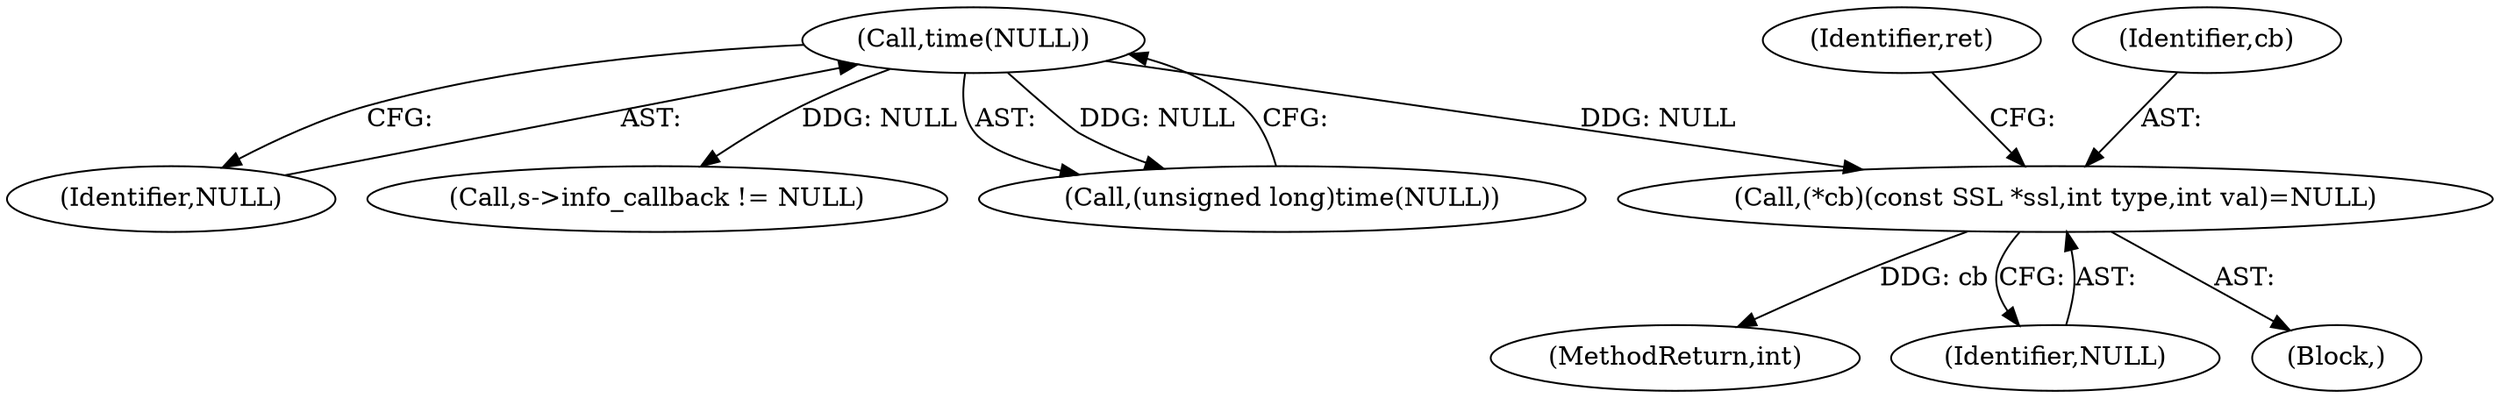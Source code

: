 digraph "0_openssl_bc8923b1ec9c467755cd86f7848c50ee8812e441@pointer" {
"1000137" [label="(Call,(*cb)(const SSL *ssl,int type,int val)=NULL)"];
"1000134" [label="(Call,time(NULL))"];
"1000135" [label="(Identifier,NULL)"];
"1000134" [label="(Call,time(NULL))"];
"1000142" [label="(Identifier,ret)"];
"1000138" [label="(Identifier,cb)"];
"1000160" [label="(Call,s->info_callback != NULL)"];
"1000213" [label="(MethodReturn,int)"];
"1000132" [label="(Call,(unsigned long)time(NULL))"];
"1000139" [label="(Identifier,NULL)"];
"1000124" [label="(Block,)"];
"1000137" [label="(Call,(*cb)(const SSL *ssl,int type,int val)=NULL)"];
"1000137" -> "1000124"  [label="AST: "];
"1000137" -> "1000139"  [label="CFG: "];
"1000138" -> "1000137"  [label="AST: "];
"1000139" -> "1000137"  [label="AST: "];
"1000142" -> "1000137"  [label="CFG: "];
"1000137" -> "1000213"  [label="DDG: cb"];
"1000134" -> "1000137"  [label="DDG: NULL"];
"1000134" -> "1000132"  [label="AST: "];
"1000134" -> "1000135"  [label="CFG: "];
"1000135" -> "1000134"  [label="AST: "];
"1000132" -> "1000134"  [label="CFG: "];
"1000134" -> "1000132"  [label="DDG: NULL"];
"1000134" -> "1000160"  [label="DDG: NULL"];
}
